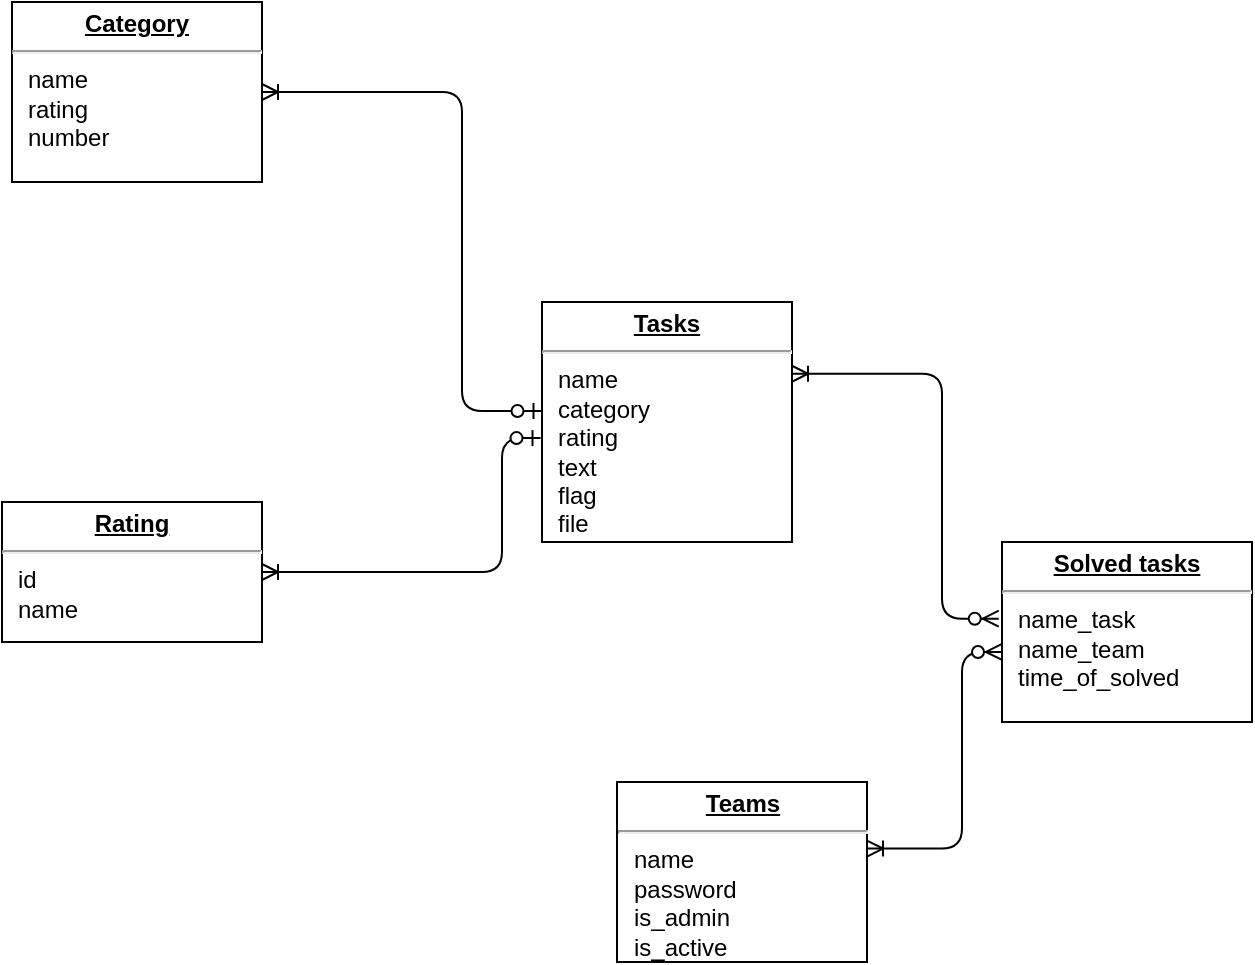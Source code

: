<mxfile version="10.7.5" type="device"><diagram name="Page-1" id="9f46799a-70d6-7492-0946-bef42562c5a5"><mxGraphModel dx="1097" dy="603" grid="0" gridSize="10" guides="1" tooltips="1" connect="1" arrows="1" fold="1" page="1" pageScale="1" pageWidth="1100" pageHeight="850" background="#ffffff" math="0" shadow="0"><root><mxCell id="0"/><mxCell id="1" parent="0"/><mxCell id="M_fvXNW-rKP4Ua6xC9Aj-2" value="&lt;p style=&quot;margin: 0px ; margin-top: 4px ; text-align: center ; text-decoration: underline&quot;&gt;&lt;b&gt;Category&lt;/b&gt;&lt;/p&gt;&lt;hr&gt;&lt;p style=&quot;margin: 0px ; margin-left: 8px&quot;&gt;name&lt;/p&gt;&lt;p style=&quot;margin: 0px ; margin-left: 8px&quot;&gt;rating&lt;/p&gt;&lt;p style=&quot;margin: 0px ; margin-left: 8px&quot;&gt;number&lt;/p&gt;" style="verticalAlign=top;align=left;overflow=fill;fontSize=12;fontFamily=Helvetica;html=1;" vertex="1" parent="1"><mxGeometry x="185" y="90" width="125" height="90" as="geometry"/></mxCell><mxCell id="M_fvXNW-rKP4Ua6xC9Aj-3" value="&lt;p style=&quot;margin: 0px ; margin-top: 4px ; text-align: center ; text-decoration: underline&quot;&gt;&lt;b&gt;Rating&lt;/b&gt;&lt;/p&gt;&lt;hr&gt;&lt;p style=&quot;margin: 0px ; margin-left: 8px&quot;&gt;id&lt;/p&gt;&lt;p style=&quot;margin: 0px ; margin-left: 8px&quot;&gt;name&lt;/p&gt;" style="verticalAlign=top;align=left;overflow=fill;fontSize=12;fontFamily=Helvetica;html=1;" vertex="1" parent="1"><mxGeometry x="180" y="340" width="130" height="70" as="geometry"/></mxCell><mxCell id="M_fvXNW-rKP4Ua6xC9Aj-7" value="" style="edgeStyle=elbowEdgeStyle;fontSize=12;html=1;endArrow=ERoneToMany;startArrow=ERzeroToOne;exitX=-0.006;exitY=0.567;exitDx=0;exitDy=0;exitPerimeter=0;startFill=1;" edge="1" parent="1" source="M_fvXNW-rKP4Ua6xC9Aj-10" target="M_fvXNW-rKP4Ua6xC9Aj-3"><mxGeometry width="100" height="100" relative="1" as="geometry"><mxPoint x="210" y="300" as="sourcePoint"/><mxPoint x="310" y="200" as="targetPoint"/><Array as="points"><mxPoint x="430" y="320"/></Array></mxGeometry></mxCell><mxCell id="M_fvXNW-rKP4Ua6xC9Aj-10" value="&lt;p style=&quot;margin: 0px ; margin-top: 4px ; text-align: center ; text-decoration: underline&quot;&gt;&lt;b&gt;Tasks&lt;/b&gt;&lt;/p&gt;&lt;hr&gt;&lt;p style=&quot;margin: 0px ; margin-left: 8px&quot;&gt;name&lt;/p&gt;&lt;p style=&quot;margin: 0px ; margin-left: 8px&quot;&gt;category&lt;/p&gt;&lt;p style=&quot;margin: 0px ; margin-left: 8px&quot;&gt;rating&lt;/p&gt;&lt;p style=&quot;margin: 0px ; margin-left: 8px&quot;&gt;text&lt;/p&gt;&lt;p style=&quot;margin: 0px ; margin-left: 8px&quot;&gt;flag&lt;/p&gt;&lt;p style=&quot;margin: 0px ; margin-left: 8px&quot;&gt;file&lt;/p&gt;" style="verticalAlign=top;align=left;overflow=fill;fontSize=12;fontFamily=Helvetica;html=1;" vertex="1" parent="1"><mxGeometry x="450" y="240" width="125" height="120" as="geometry"/></mxCell><mxCell id="M_fvXNW-rKP4Ua6xC9Aj-12" value="" style="edgeStyle=elbowEdgeStyle;fontSize=12;html=1;endArrow=ERoneToMany;startArrow=ERzeroToOne;rounded=1;exitX=-0.002;exitY=0.454;exitDx=0;exitDy=0;exitPerimeter=0;startFill=1;" edge="1" parent="1" source="M_fvXNW-rKP4Ua6xC9Aj-10" target="M_fvXNW-rKP4Ua6xC9Aj-2"><mxGeometry width="100" height="100" relative="1" as="geometry"><mxPoint x="447" y="294" as="sourcePoint"/><mxPoint x="270" y="210" as="targetPoint"/><Array as="points"><mxPoint x="410" y="340"/><mxPoint x="430" y="240"/><mxPoint x="440" y="340"/><mxPoint x="430" y="230"/><mxPoint x="440" y="310"/><mxPoint x="430" y="250"/><mxPoint x="440" y="300"/><mxPoint x="420" y="290"/><mxPoint x="420" y="290"/><mxPoint x="380" y="210"/></Array></mxGeometry></mxCell><mxCell id="M_fvXNW-rKP4Ua6xC9Aj-15" value="&lt;p style=&quot;margin: 0px ; margin-top: 4px ; text-align: center ; text-decoration: underline&quot;&gt;&lt;b&gt;Solved tasks&lt;/b&gt;&lt;/p&gt;&lt;hr&gt;&lt;p style=&quot;margin: 0px ; margin-left: 8px&quot;&gt;name_task&lt;/p&gt;&lt;p style=&quot;margin: 0px ; margin-left: 8px&quot;&gt;nаme_team&lt;/p&gt;&lt;p style=&quot;margin: 0px ; margin-left: 8px&quot;&gt;time_of_solved&lt;/p&gt;" style="verticalAlign=top;align=left;overflow=fill;fontSize=12;fontFamily=Helvetica;html=1;" vertex="1" parent="1"><mxGeometry x="680" y="360" width="125" height="90" as="geometry"/></mxCell><mxCell id="M_fvXNW-rKP4Ua6xC9Aj-16" value="&lt;p style=&quot;margin: 0px ; margin-top: 4px ; text-align: center ; text-decoration: underline&quot;&gt;&lt;b&gt;Teams&lt;/b&gt;&lt;/p&gt;&lt;hr&gt;&lt;p style=&quot;margin: 0px ; margin-left: 8px&quot;&gt;name&lt;/p&gt;&lt;p style=&quot;margin: 0px ; margin-left: 8px&quot;&gt;&lt;span&gt;password&lt;/span&gt;&lt;/p&gt;&lt;p style=&quot;margin: 0px ; margin-left: 8px&quot;&gt;&lt;span&gt;is_admin&lt;/span&gt;&lt;/p&gt;&lt;p style=&quot;margin: 0px ; margin-left: 8px&quot;&gt;&lt;span&gt;is_active&lt;/span&gt;&lt;/p&gt;" style="verticalAlign=top;align=left;overflow=fill;fontSize=12;fontFamily=Helvetica;html=1;" vertex="1" parent="1"><mxGeometry x="487.5" y="480" width="125" height="90" as="geometry"/></mxCell><mxCell id="M_fvXNW-rKP4Ua6xC9Aj-18" value="" style="edgeStyle=elbowEdgeStyle;fontSize=12;html=1;endArrow=ERoneToMany;startArrow=ERzeroToMany;entryX=1;entryY=0.299;entryDx=0;entryDy=0;entryPerimeter=0;exitX=-0.013;exitY=0.426;exitDx=0;exitDy=0;exitPerimeter=0;" edge="1" parent="1" source="M_fvXNW-rKP4Ua6xC9Aj-15" target="M_fvXNW-rKP4Ua6xC9Aj-10"><mxGeometry width="100" height="100" relative="1" as="geometry"><mxPoint x="460" y="570" as="sourcePoint"/><mxPoint x="560" y="470" as="targetPoint"/><Array as="points"><mxPoint x="650" y="420"/></Array></mxGeometry></mxCell><mxCell id="M_fvXNW-rKP4Ua6xC9Aj-19" value="" style="edgeStyle=elbowEdgeStyle;fontSize=12;html=1;endArrow=ERoneToMany;startArrow=ERzeroToMany;entryX=1;entryY=0.37;entryDx=0;entryDy=0;entryPerimeter=0;exitX=0;exitY=0.611;exitDx=0;exitDy=0;exitPerimeter=0;" edge="1" parent="1" source="M_fvXNW-rKP4Ua6xC9Aj-15" target="M_fvXNW-rKP4Ua6xC9Aj-16"><mxGeometry width="100" height="100" relative="1" as="geometry"><mxPoint x="688.333" y="408.333" as="sourcePoint"/><mxPoint x="585" y="285.833" as="targetPoint"/><Array as="points"><mxPoint x="660" y="430"/></Array></mxGeometry></mxCell></root></mxGraphModel></diagram></mxfile>